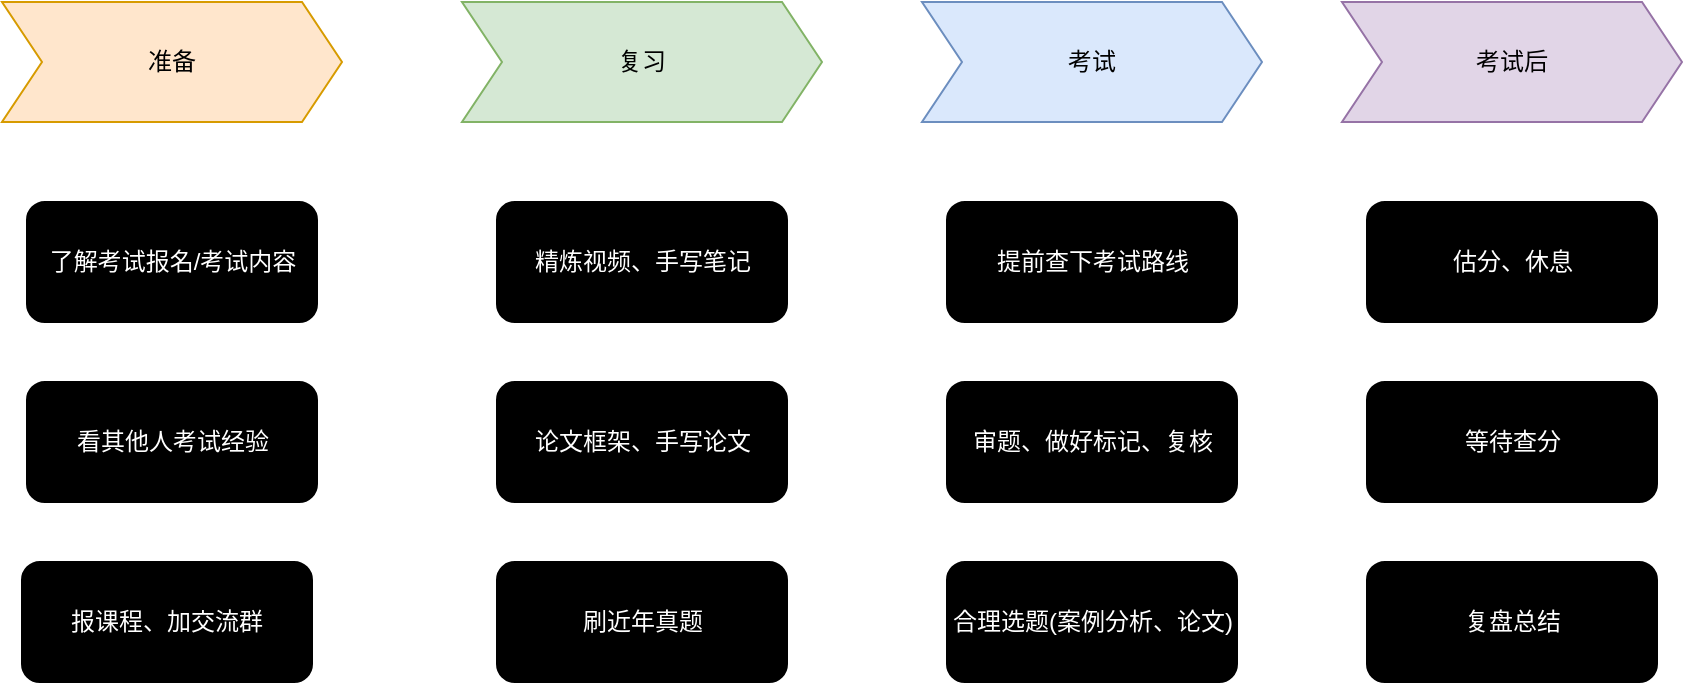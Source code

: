 <mxfile version="13.4.5" type="device"><diagram id="m5NViLZUGholRWYYKJDU" name="第 1 页"><mxGraphModel dx="1106" dy="807" grid="1" gridSize="10" guides="1" tooltips="1" connect="1" arrows="1" fold="1" page="1" pageScale="1" pageWidth="1654" pageHeight="2336" math="0" shadow="0"><root><mxCell id="0"/><mxCell id="1" parent="0"/><mxCell id="syr5gvNv__-f8gCC7i49-1" value="准备" style="shape=step;perimeter=stepPerimeter;whiteSpace=wrap;html=1;fixedSize=1;fillColor=#ffe6cc;strokeColor=#d79b00;" parent="1" vertex="1"><mxGeometry x="290" y="240" width="170" height="60" as="geometry"/></mxCell><mxCell id="syr5gvNv__-f8gCC7i49-2" value="复习" style="shape=step;perimeter=stepPerimeter;whiteSpace=wrap;html=1;fixedSize=1;fillColor=#d5e8d4;strokeColor=#82b366;" parent="1" vertex="1"><mxGeometry x="520" y="240" width="180" height="60" as="geometry"/></mxCell><mxCell id="syr5gvNv__-f8gCC7i49-3" value="考试" style="shape=step;perimeter=stepPerimeter;whiteSpace=wrap;html=1;fixedSize=1;fillColor=#dae8fc;strokeColor=#6c8ebf;" parent="1" vertex="1"><mxGeometry x="750" y="240" width="170" height="60" as="geometry"/></mxCell><mxCell id="syr5gvNv__-f8gCC7i49-4" value="考试后" style="shape=step;perimeter=stepPerimeter;whiteSpace=wrap;html=1;fixedSize=1;fillColor=#e1d5e7;strokeColor=#9673a6;" parent="1" vertex="1"><mxGeometry x="960" y="240" width="170" height="60" as="geometry"/></mxCell><mxCell id="syr5gvNv__-f8gCC7i49-5" value="了解考试报名/考试内容" style="rounded=1;whiteSpace=wrap;html=1;fillColor=#000000;fontColor=#FFFFFF;" parent="1" vertex="1"><mxGeometry x="302.5" y="340" width="145" height="60" as="geometry"/></mxCell><mxCell id="syr5gvNv__-f8gCC7i49-6" value="看其他人考试经验" style="rounded=1;whiteSpace=wrap;html=1;fillColor=#000000;fontColor=#FFFFFF;" parent="1" vertex="1"><mxGeometry x="302.5" y="430" width="145" height="60" as="geometry"/></mxCell><mxCell id="syr5gvNv__-f8gCC7i49-7" value="报课程、加交流群" style="rounded=1;whiteSpace=wrap;html=1;fillColor=#000000;fontColor=#FFFFFF;" parent="1" vertex="1"><mxGeometry x="300" y="520" width="145" height="60" as="geometry"/></mxCell><mxCell id="syr5gvNv__-f8gCC7i49-8" value="精炼视频、手写笔记" style="rounded=1;whiteSpace=wrap;html=1;fillColor=#000000;fontColor=#FFFFFF;" parent="1" vertex="1"><mxGeometry x="537.5" y="340" width="145" height="60" as="geometry"/></mxCell><mxCell id="syr5gvNv__-f8gCC7i49-9" value="论文框架、手写论文" style="rounded=1;whiteSpace=wrap;html=1;fillColor=#000000;fontColor=#FFFFFF;" parent="1" vertex="1"><mxGeometry x="537.5" y="430" width="145" height="60" as="geometry"/></mxCell><mxCell id="syr5gvNv__-f8gCC7i49-10" value="刷近年真题" style="rounded=1;whiteSpace=wrap;html=1;fillColor=#000000;fontColor=#FFFFFF;" parent="1" vertex="1"><mxGeometry x="537.5" y="520" width="145" height="60" as="geometry"/></mxCell><mxCell id="qSHWaquQrVDzuEgLqVNF-1" value="提前查下考试路线" style="rounded=1;whiteSpace=wrap;html=1;fillColor=#000000;fontColor=#FFFFFF;" vertex="1" parent="1"><mxGeometry x="762.5" y="340" width="145" height="60" as="geometry"/></mxCell><mxCell id="qSHWaquQrVDzuEgLqVNF-2" value="审题、做好标记、复核" style="rounded=1;whiteSpace=wrap;html=1;fillColor=#000000;fontColor=#FFFFFF;" vertex="1" parent="1"><mxGeometry x="762.5" y="430" width="145" height="60" as="geometry"/></mxCell><mxCell id="qSHWaquQrVDzuEgLqVNF-3" value="合理选题(案例分析、论文)" style="rounded=1;whiteSpace=wrap;html=1;fillColor=#000000;fontColor=#FFFFFF;" vertex="1" parent="1"><mxGeometry x="762.5" y="520" width="145" height="60" as="geometry"/></mxCell><mxCell id="qSHWaquQrVDzuEgLqVNF-5" value="估分、休息" style="rounded=1;whiteSpace=wrap;html=1;fillColor=#000000;fontColor=#FFFFFF;" vertex="1" parent="1"><mxGeometry x="972.5" y="340" width="145" height="60" as="geometry"/></mxCell><mxCell id="qSHWaquQrVDzuEgLqVNF-6" value="等待查分" style="rounded=1;whiteSpace=wrap;html=1;fillColor=#000000;fontColor=#FFFFFF;" vertex="1" parent="1"><mxGeometry x="972.5" y="430" width="145" height="60" as="geometry"/></mxCell><mxCell id="qSHWaquQrVDzuEgLqVNF-7" value="复盘总结" style="rounded=1;whiteSpace=wrap;html=1;fillColor=#000000;fontColor=#FFFFFF;" vertex="1" parent="1"><mxGeometry x="972.5" y="520" width="145" height="60" as="geometry"/></mxCell></root></mxGraphModel></diagram></mxfile>